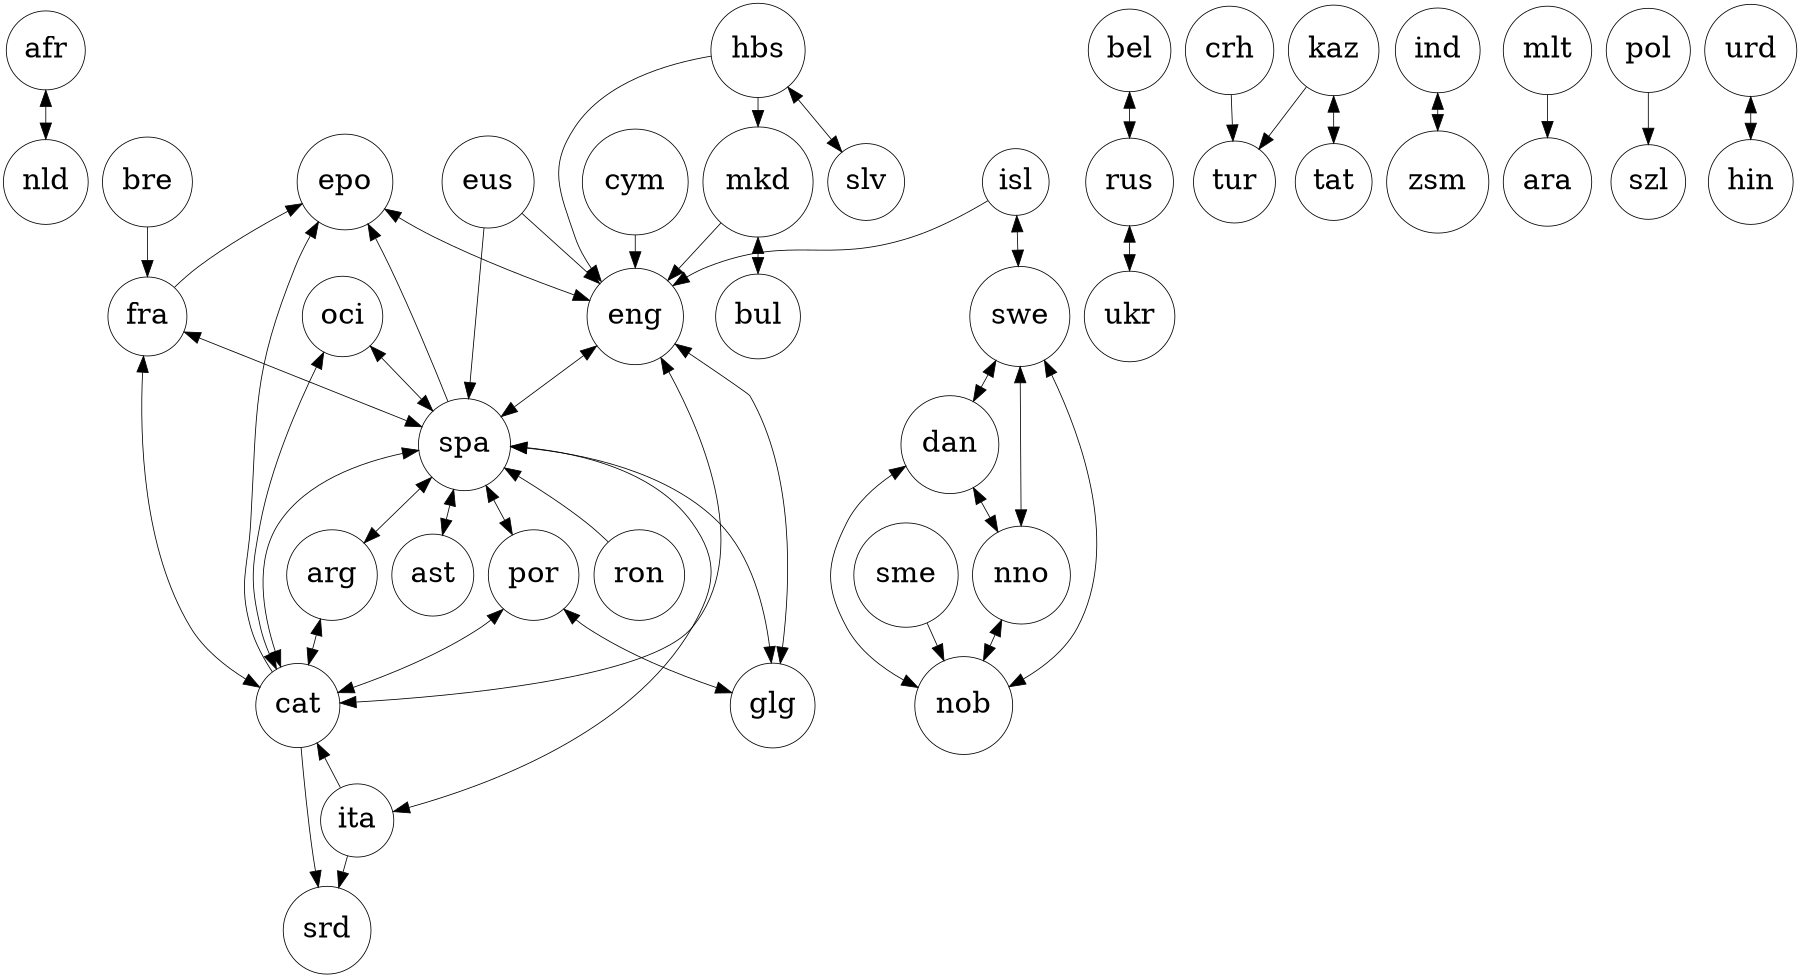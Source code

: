 digraph G {
size ="12,8" ;
node [shape=circle; fontsize=36] ;
edge [arrowsize=2] ;
afr -> nld [dir=both] ;
arg -> cat [dir=both] ;
bel -> rus [dir=both] ;
bre -> fra ;
cat -> ita [dir=back] ;
cat -> srd ;
crh -> tur ;
cym -> eng  ;
dan -> nno [dir=both] ;
dan -> nob [dir=both] ;
eng -> cat [dir=both] ;
eng -> spa [dir=both] ;
eng -> glg [dir=both] ;
epo -> cat [dir=back] ;
epo -> eng [dir=both] ;
epo -> spa [dir=back] ;
epo -> fra [dir=back] ;
spa -> arg [dir=both] ;
spa -> ast [dir=both] ;
spa -> cat [dir=both] ;
spa -> glg [dir=both] ;
spa -> ita [dir=both] ;
spa -> por [dir=both] ;
spa -> ron [dir=back] ;
eus -> eng ;
eus -> spa  ;
fra -> cat [dir=both] ;
fra -> spa [dir=both] ;
hbs -> eng  ;
hbs -> mkd  ;
hbs -> slv [dir=both] ;
ind -> zsm [dir=both] ;
isl -> eng  ;
isl -> swe [dir=both] ;
ita -> srd ;
kaz -> tat [dir=both] ;
kaz -> tur  ;
mkd -> bul [dir=both] ;
mkd -> eng  ;
mlt -> ara  ;
nno -> nob [dir=both] ;
oci -> cat [dir=both] ;
oci -> spa [dir=both] ;
pol -> szl ;
por -> cat [dir=both] ;
por -> glg [dir=both] ;
rus -> ukr [dir=both] ;
sme -> nob  ;
swe -> dan [dir=both] ;
swe -> nob [dir=both] ;
swe -> nno [dir=both] ;
urd -> hin [dir=both] ;
} 
